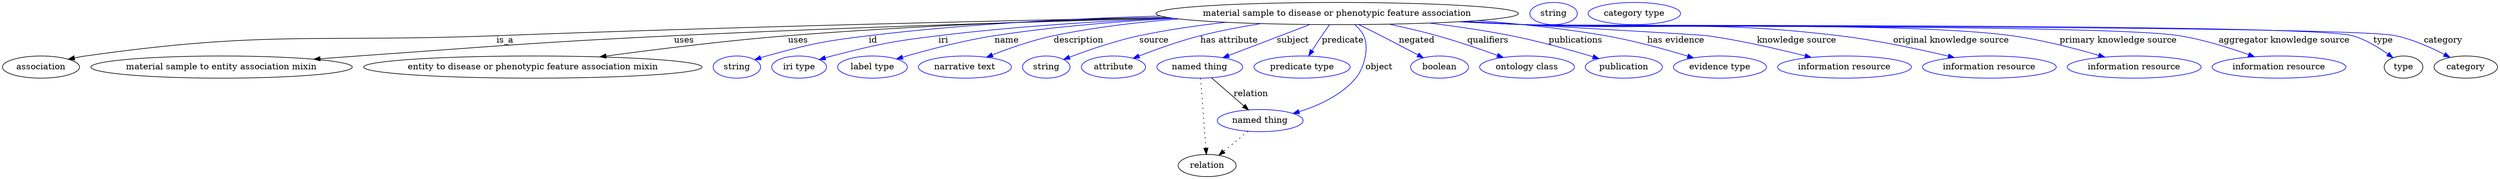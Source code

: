 digraph {
	graph [bb="0,0,4043.7,283"];
	node [label="\N"];
	"material sample to disease or phenotypic feature association"	[height=0.5,
		label="material sample to disease or phenotypic feature association",
		pos="2162.4,265",
		width=8.1604];
	association	[height=0.5,
		pos="62.394,178",
		width=1.7332];
	"material sample to disease or phenotypic feature association" -> association	[label=is_a,
		lp="813.39,221.5",
		pos="e,106.46,190.89 1886.3,258.84 1610.9,253.24 1175.8,243.16 799.39,229 503.24,217.86 426.76,238.02 133.39,196 127.91,195.21 122.22,\
194.2 116.56,193.06"];
	"material sample to entity association mixin"	[height=0.5,
		pos="354.39,178",
		width=5.8856];
	"material sample to disease or phenotypic feature association" -> "material sample to entity association mixin"	[label=uses,
		lp="1103.9,221.5",
		pos="e,504.16,190.77 1894.2,257.64 1676.7,251.9 1362.1,242.32 1087.4,229 859.63,217.96 802.85,212.08 575.39,196 555.6,194.6 534.82,193.08 \
514.24,191.53"];
	"entity to disease or phenotypic feature association mixin"	[height=0.5,
		pos="858.39,178",
		width=7.6188];
	"material sample to disease or phenotypic feature association" -> "entity to disease or phenotypic feature association mixin"	[label=uses,
		lp="1287.9,221.5",
		pos="e,966.85,194.57 1885.6,258.91 1709.5,254.25 1476.8,245.44 1271.4,229 1171.9,221.03 1059.4,207.09 977,195.95"];
	id	[color=blue,
		height=0.5,
		label=string,
		pos="1189.4,178",
		width=1.0652];
	"material sample to disease or phenotypic feature association" -> id	[color=blue,
		label=id,
		lp="1409.4,221.5",
		pos="e,1218.4,190.01 1875.5,261.03 1732.9,256.95 1558.1,248.04 1402.4,229 1328.2,219.92 1309.5,215.87 1237.4,196 1234.3,195.14 1231.1,\
194.18 1227.9,193.17",
		style=solid];
	iri	[color=blue,
		height=0.5,
		label="iri type",
		pos="1290.4,178",
		width=1.2277];
	"material sample to disease or phenotypic feature association" -> iri	[color=blue,
		label=iri,
		lp="1523.4,221.5",
		pos="e,1323.3,190.23 1894.1,257.64 1777.4,252.77 1639.3,244.17 1515.4,229 1438.1,219.54 1418.8,215.26 1343.4,196 1340,195.14 1336.5,194.18 \
1333,193.17",
		style=solid];
	name	[color=blue,
		height=0.5,
		label="label type",
		pos="1409.4,178",
		width=1.5707];
	"material sample to disease or phenotypic feature association" -> name	[color=blue,
		label=name,
		lp="1626.4,221.5",
		pos="e,1448.2,191.15 1896.9,257.24 1804.5,252.26 1700.5,243.69 1606.4,229 1555,220.97 1497.4,205.6 1457.8,194.01",
		style=solid];
	description	[color=blue,
		height=0.5,
		label="narrative text",
		pos="1559.4,178",
		width=2.0943];
	"material sample to disease or phenotypic feature association" -> description	[color=blue,
		label=description,
		lp="1742.9,221.5",
		pos="e,1594.2,194.05 1905.2,256.29 1838.7,251.07 1767.5,242.61 1702.4,229 1668.4,221.9 1631.5,208.83 1603.7,197.84",
		style=solid];
	source	[color=blue,
		height=0.5,
		label=string,
		pos="1691.4,178",
		width=1.0652];
	"material sample to disease or phenotypic feature association" -> source	[color=blue,
		label=source,
		lp="1865.4,221.5",
		pos="e,1719.3,190.43 1981.8,250.76 1935.8,245.62 1886.5,238.58 1841.4,229 1802.2,220.67 1758.9,205.58 1729,194.15",
		style=solid];
	"has attribute"	[color=blue,
		height=0.5,
		label=attribute,
		pos="1799.4,178",
		width=1.4443];
	"material sample to disease or phenotypic feature association" -> "has attribute"	[color=blue,
		label="has attribute",
		lp="1987.4,221.5",
		pos="e,1831.4,192.24 2038.9,248.66 2006.6,243.53 1972,237.02 1940.4,229 1906.2,220.31 1868.5,206.75 1840.7,195.94",
		style=solid];
	subject	[color=blue,
		height=0.5,
		label="named thing",
		pos="1939.4,178",
		width=1.9318];
	"material sample to disease or phenotypic feature association" -> subject	[color=blue,
		label=subject,
		lp="2090.4,221.5",
		pos="e,1977,193.32 2118.1,247.11 2080,232.6 2025.3,211.75 1986.5,196.95",
		style=solid];
	predicate	[color=blue,
		height=0.5,
		label="predicate type",
		pos="2105.4,178",
		width=2.1665];
	"material sample to disease or phenotypic feature association" -> predicate	[color=blue,
		label=predicate,
		lp="2171.4,221.5",
		pos="e,2116.1,196.27 2149.8,246.68 2145.7,241.08 2141.3,234.81 2137.4,229 2132.1,221.19 2126.5,212.57 2121.5,204.72",
		style=solid];
	object	[color=blue,
		height=0.5,
		label="named thing",
		pos="2037.4,91",
		width=1.9318];
	"material sample to disease or phenotypic feature association" -> object	[color=blue,
		label=object,
		lp="2230.4,178",
		pos="e,2090.7,102.61 2190.7,246.98 2196.6,241.98 2202.1,235.95 2205.4,229 2214.4,210.13 2206.7,177.12 2192.4,160 2169.2,132.22 2132.4,\
115.43 2100.5,105.49",
		style=solid];
	negated	[color=blue,
		height=0.5,
		label=boolean,
		pos="2328.4,178",
		width=1.2999];
	"material sample to disease or phenotypic feature association" -> negated	[color=blue,
		label=negated,
		lp="2291.4,221.5",
		pos="e,2302.3,192.98 2197.2,247.09 2208.7,241.41 2221.6,234.99 2233.4,229 2253.3,218.84 2275.5,207.21 2293.4,197.73",
		style=solid];
	qualifiers	[color=blue,
		height=0.5,
		label="ontology class",
		pos="2469.4,178",
		width=2.1304];
	"material sample to disease or phenotypic feature association" -> qualifiers	[color=blue,
		label=qualifiers,
		lp="2406.9,221.5",
		pos="e,2431,193.64 2246.9,247.73 2272,242.36 2299.5,235.97 2324.4,229 2357.2,219.84 2393.4,207.35 2421.5,197.14",
		style=solid];
	publications	[color=blue,
		height=0.5,
		label=publication,
		pos="2626.4,178",
		width=1.7332];
	"material sample to disease or phenotypic feature association" -> publications	[color=blue,
		label=publications,
		lp="2549.4,221.5",
		pos="e,2586.3,191.81 2312.3,249.48 2355.2,244.22 2401.8,237.45 2444.4,229 2489.6,220.03 2540.2,205.8 2576.5,194.82",
		style=solid];
	"has evidence"	[color=blue,
		height=0.5,
		label="evidence type",
		pos="2782.4,178",
		width=2.0943];
	"material sample to disease or phenotypic feature association" -> "has evidence"	[color=blue,
		label="has evidence",
		lp="2710.9,221.5",
		pos="e,2739.9,192.88 2390,253.6 2457.1,248.41 2530.5,240.63 2597.4,229 2642.8,221.11 2693.2,207.12 2729.9,195.95",
		style=solid];
	"knowledge source"	[color=blue,
		height=0.5,
		label="information resource",
		pos="2984.4,178",
		width=3.015];
	"material sample to disease or phenotypic feature association" -> "knowledge source"	[color=blue,
		label="knowledge source",
		lp="2906.9,221.5",
		pos="e,2930.3,193.71 2370.1,252.26 2539.2,242.64 2751.5,230.39 2761.4,229 2815.6,221.39 2876.2,207.44 2920.6,196.21",
		style=solid];
	"original knowledge source"	[color=blue,
		height=0.5,
		label="information resource",
		pos="3219.4,178",
		width=3.015];
	"material sample to disease or phenotypic feature association" -> "original knowledge source"	[color=blue,
		label="original knowledge source",
		lp="3157.4,221.5",
		pos="e,3162.6,193.43 2366.1,251.99 2399.3,250.2 2433.3,248.47 2465.4,247 2692,236.65 2750.2,255.86 2975.4,229 3036.1,221.77 3104.1,207.29 \
3152.8,195.77",
		style=solid];
	"primary knowledge source"	[color=blue,
		height=0.5,
		label="information resource",
		pos="3454.4,178",
		width=3.015];
	"material sample to disease or phenotypic feature association" -> "primary knowledge source"	[color=blue,
		label="primary knowledge source",
		lp="3428.4,221.5",
		pos="e,3406.7,194.17 2362.8,251.81 2397,250 2432.2,248.31 2465.4,247 2640.9,240.08 3081.4,252.54 3255.4,229 3303.9,222.44 3357.6,208.52 \
3397,197.04",
		style=solid];
	"aggregator knowledge source"	[color=blue,
		height=0.5,
		label="information resource",
		pos="3689.4,178",
		width=3.015];
	"material sample to disease or phenotypic feature association" -> "aggregator knowledge source"	[color=blue,
		label="aggregator knowledge source",
		lp="3697.9,221.5",
		pos="e,3649.5,194.77 2361.2,251.73 2395.9,249.91 2431.7,248.23 2465.4,247 2583.3,242.69 3410.9,247.59 3527.4,229 3566.1,222.82 3608.4,\
209.54 3640.1,198.21",
		style=solid];
	type	[height=0.5,
		pos="3891.4,178",
		width=0.86659];
	"material sample to disease or phenotypic feature association" -> type	[color=blue,
		label=type,
		lp="3858.4,221.5",
		pos="e,3874.2,193.1 2360.4,251.67 2395.3,249.84 2431.4,248.18 2465.4,247 2540,244.41 3736.6,249.46 3808.4,229 3829.4,223.01 3850.5,210.22 \
3866.1,199.07",
		style=solid];
	category	[height=0.5,
		pos="3992.4,178",
		width=1.4263];
	"material sample to disease or phenotypic feature association" -> category	[color=blue,
		label=category,
		lp="3955.9,221.5",
		pos="e,3966.7,193.85 2360,251.68 2395.1,249.84 2431.3,248.17 2465.4,247 2543.9,244.3 3801.7,245.6 3878.4,229 3906.3,222.96 3935.8,209.84 \
3957.8,198.55",
		style=solid];
	subject -> object	[label=relation,
		lp="2022.4,134.5",
		pos="e,2018.6,108.34 1958.3,160.61 1973.2,147.68 1994.2,129.47 2010.8,115.07"];
	relation	[height=0.5,
		pos="1951.4,18",
		width=1.2999];
	subject -> relation	[pos="e,1950.1,36.188 1940.7,159.79 1942.8,132.48 1946.8,78.994 1949.3,46.38",
		style=dotted];
	object -> relation	[pos="e,1970.3,34.647 2017.4,73.533 2005.8,63.922 1991,51.669 1978.3,41.213",
		style=dotted];
	association_type	[color=blue,
		height=0.5,
		label=string,
		pos="2512.4,265",
		width=1.0652];
	association_category	[color=blue,
		height=0.5,
		label="category type",
		pos="2643.4,265",
		width=2.0762];
}
